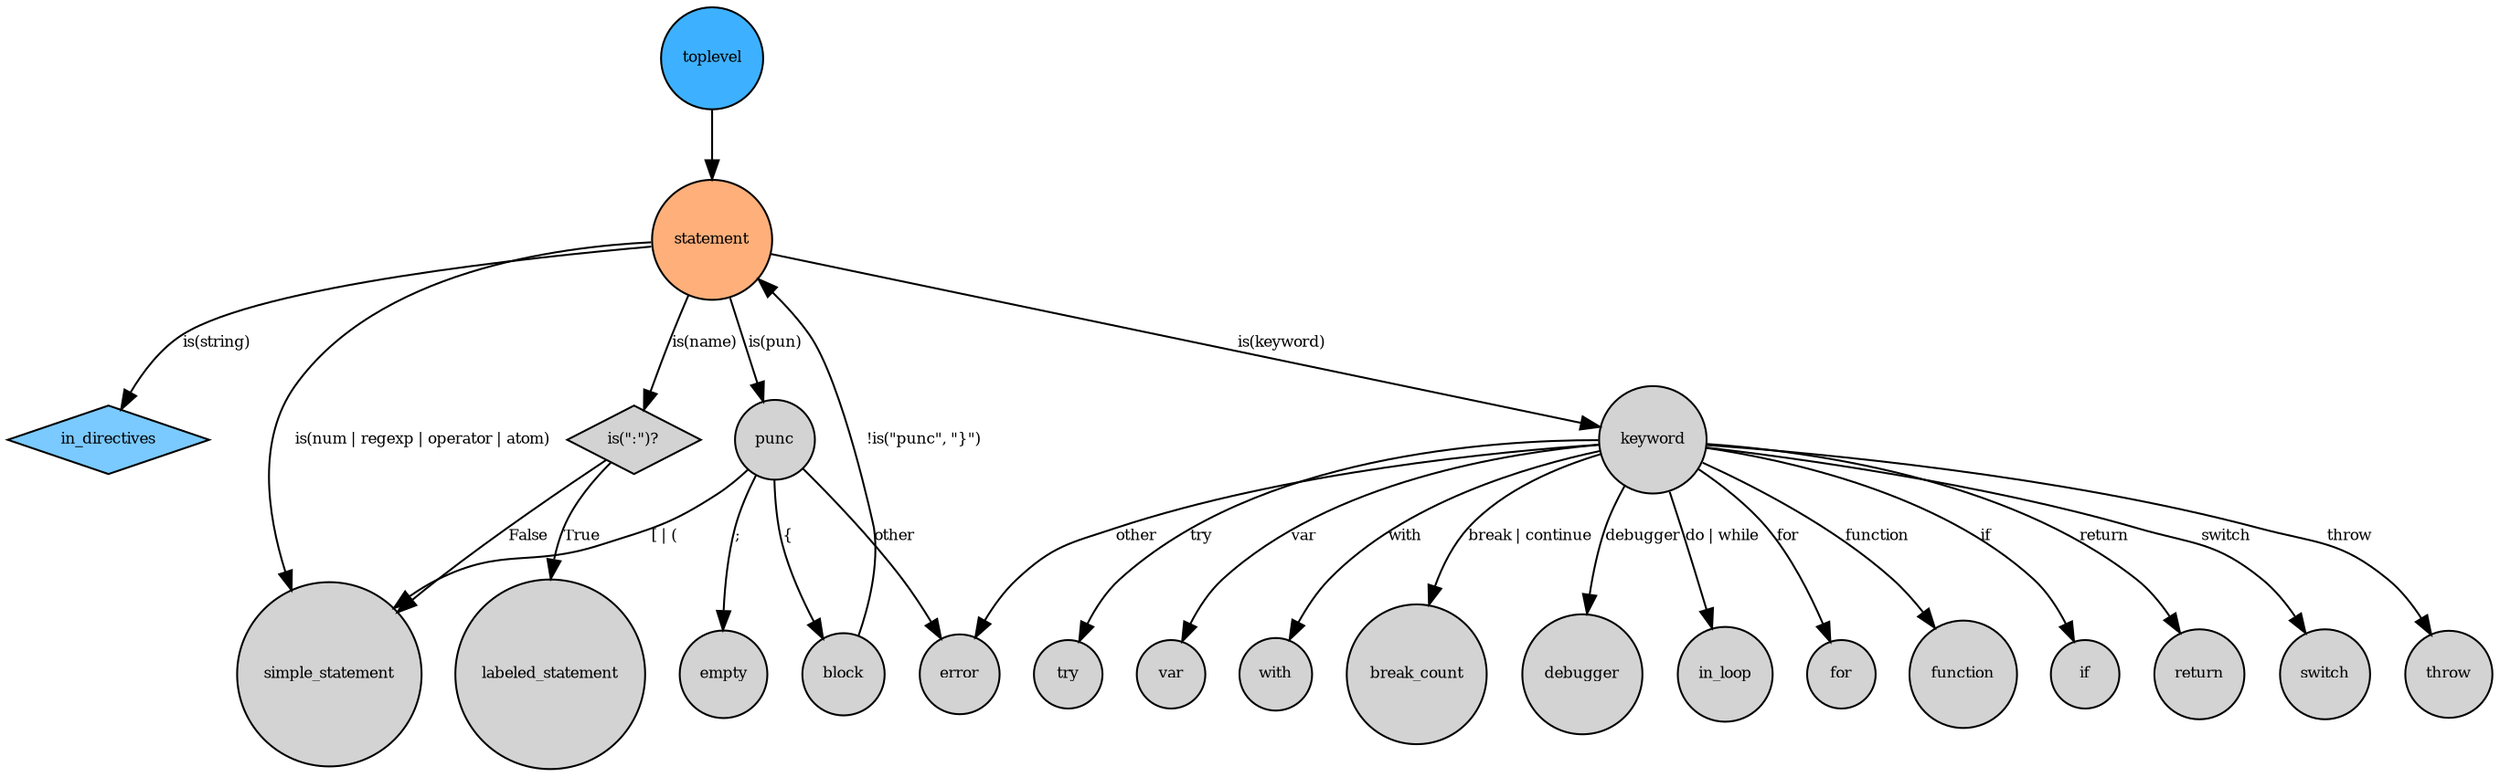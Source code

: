 digraph G {
    // splines="FALSE";
    node [fontsize = 8, style=filled];
    edge [fontsize = 8];
    /* Entities */
    node [shape="circle"]
    toplevel [fillcolor="#3DB1FF"];
    statement [label="statement", fillcolor="#FFAF7A"];
    in_directives [label="in_directives", shape="diamond", fillcolor="#7ACAFF"];
    simple_statement[];
    name[label="is(\":\")?", shape="diamond"];
    punc[];
    block[];
    empty[];
    error[];
    keyword[]
    /* Relationships */
    toplevel -> statement;
    statement -> in_directives[label="is(string)"];
    statement -> simple_statement[label="is(num | regexp | operator | atom)"];
    statement -> name[label="is(name)"];
    name -> labeled_statement[label="True"];
    name ->simple_statement[label="False"];
    statement -> punc[label="is(pun)"];
    punc -> block[label="{"];
    block -> statement[label="!is(\"punc\", \"}\")"];
    punc -> simple_statement[label="[ | ("];
    punc -> empty[label=";"];
    punc -> error[label="other"];
    statement -> keyword[label="is(keyword)"];
    keyword -> break_count[label="break | continue"];
    keyword -> debugger[label="debugger"];
    keyword -> in_loop[label= "do | while"];
    keyword -> for[label="for"];
    keyword -> function[label="function"];
    keyword -> if[label="if"];
    keyword -> return[label="return"];
    keyword -> switch[label="switch"];
    keyword -> throw[label="throw"];
    keyword -> try[label="try"];
    keyword -> var[label="var"];
    keyword -> with[label="with"];
    keyword -> error[label="other"];
    /* Ranks */
    // { rank=|same,min,max,# max is bottom|; statement; };
}